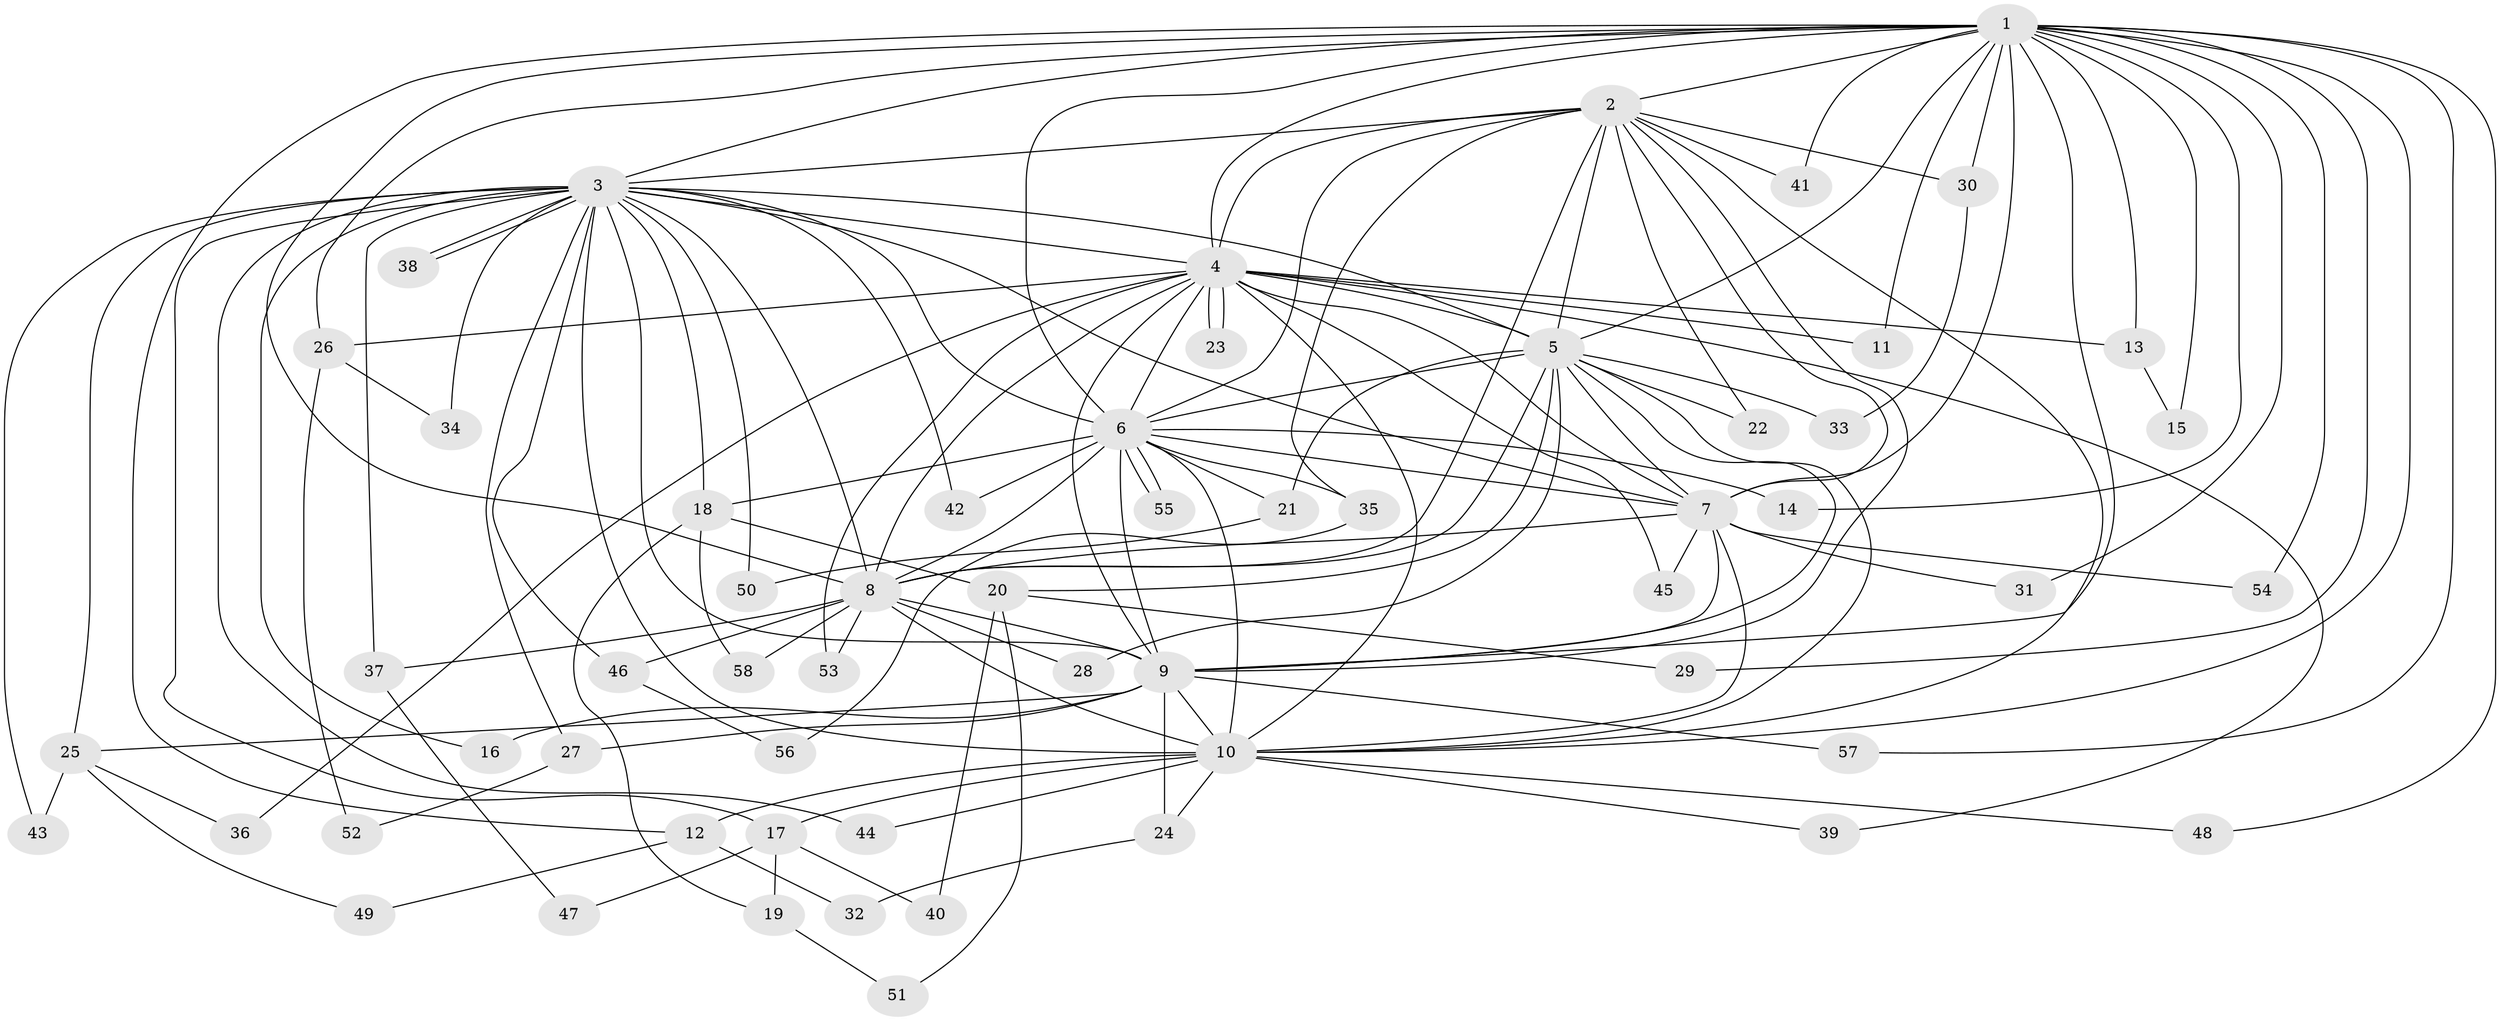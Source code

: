 // coarse degree distribution, {19: 0.029411764705882353, 12: 0.11764705882352941, 16: 0.029411764705882353, 17: 0.029411764705882353, 15: 0.029411764705882353, 11: 0.029411764705882353, 2: 0.47058823529411764, 4: 0.08823529411764706, 3: 0.11764705882352941, 5: 0.058823529411764705}
// Generated by graph-tools (version 1.1) at 2025/17/03/04/25 18:17:19]
// undirected, 58 vertices, 141 edges
graph export_dot {
graph [start="1"]
  node [color=gray90,style=filled];
  1;
  2;
  3;
  4;
  5;
  6;
  7;
  8;
  9;
  10;
  11;
  12;
  13;
  14;
  15;
  16;
  17;
  18;
  19;
  20;
  21;
  22;
  23;
  24;
  25;
  26;
  27;
  28;
  29;
  30;
  31;
  32;
  33;
  34;
  35;
  36;
  37;
  38;
  39;
  40;
  41;
  42;
  43;
  44;
  45;
  46;
  47;
  48;
  49;
  50;
  51;
  52;
  53;
  54;
  55;
  56;
  57;
  58;
  1 -- 2;
  1 -- 3;
  1 -- 4;
  1 -- 5;
  1 -- 6;
  1 -- 7;
  1 -- 8;
  1 -- 9;
  1 -- 10;
  1 -- 11;
  1 -- 12;
  1 -- 13;
  1 -- 14;
  1 -- 15;
  1 -- 26;
  1 -- 29;
  1 -- 30;
  1 -- 31;
  1 -- 41;
  1 -- 48;
  1 -- 54;
  1 -- 57;
  2 -- 3;
  2 -- 4;
  2 -- 5;
  2 -- 6;
  2 -- 7;
  2 -- 8;
  2 -- 9;
  2 -- 10;
  2 -- 22;
  2 -- 30;
  2 -- 35;
  2 -- 41;
  3 -- 4;
  3 -- 5;
  3 -- 6;
  3 -- 7;
  3 -- 8;
  3 -- 9;
  3 -- 10;
  3 -- 16;
  3 -- 17;
  3 -- 18;
  3 -- 25;
  3 -- 27;
  3 -- 34;
  3 -- 37;
  3 -- 38;
  3 -- 38;
  3 -- 42;
  3 -- 43;
  3 -- 44;
  3 -- 46;
  3 -- 50;
  4 -- 5;
  4 -- 6;
  4 -- 7;
  4 -- 8;
  4 -- 9;
  4 -- 10;
  4 -- 11;
  4 -- 13;
  4 -- 23;
  4 -- 23;
  4 -- 26;
  4 -- 36;
  4 -- 39;
  4 -- 45;
  4 -- 53;
  5 -- 6;
  5 -- 7;
  5 -- 8;
  5 -- 9;
  5 -- 10;
  5 -- 20;
  5 -- 21;
  5 -- 22;
  5 -- 28;
  5 -- 33;
  6 -- 7;
  6 -- 8;
  6 -- 9;
  6 -- 10;
  6 -- 14;
  6 -- 18;
  6 -- 21;
  6 -- 35;
  6 -- 42;
  6 -- 55;
  6 -- 55;
  7 -- 8;
  7 -- 9;
  7 -- 10;
  7 -- 31;
  7 -- 45;
  7 -- 54;
  8 -- 9;
  8 -- 10;
  8 -- 28;
  8 -- 37;
  8 -- 46;
  8 -- 53;
  8 -- 58;
  9 -- 10;
  9 -- 16;
  9 -- 24;
  9 -- 25;
  9 -- 27;
  9 -- 57;
  10 -- 12;
  10 -- 17;
  10 -- 24;
  10 -- 39;
  10 -- 44;
  10 -- 48;
  12 -- 32;
  12 -- 49;
  13 -- 15;
  17 -- 19;
  17 -- 40;
  17 -- 47;
  18 -- 19;
  18 -- 20;
  18 -- 58;
  19 -- 51;
  20 -- 29;
  20 -- 40;
  20 -- 51;
  21 -- 50;
  24 -- 32;
  25 -- 36;
  25 -- 43;
  25 -- 49;
  26 -- 34;
  26 -- 52;
  27 -- 52;
  30 -- 33;
  35 -- 56;
  37 -- 47;
  46 -- 56;
}
